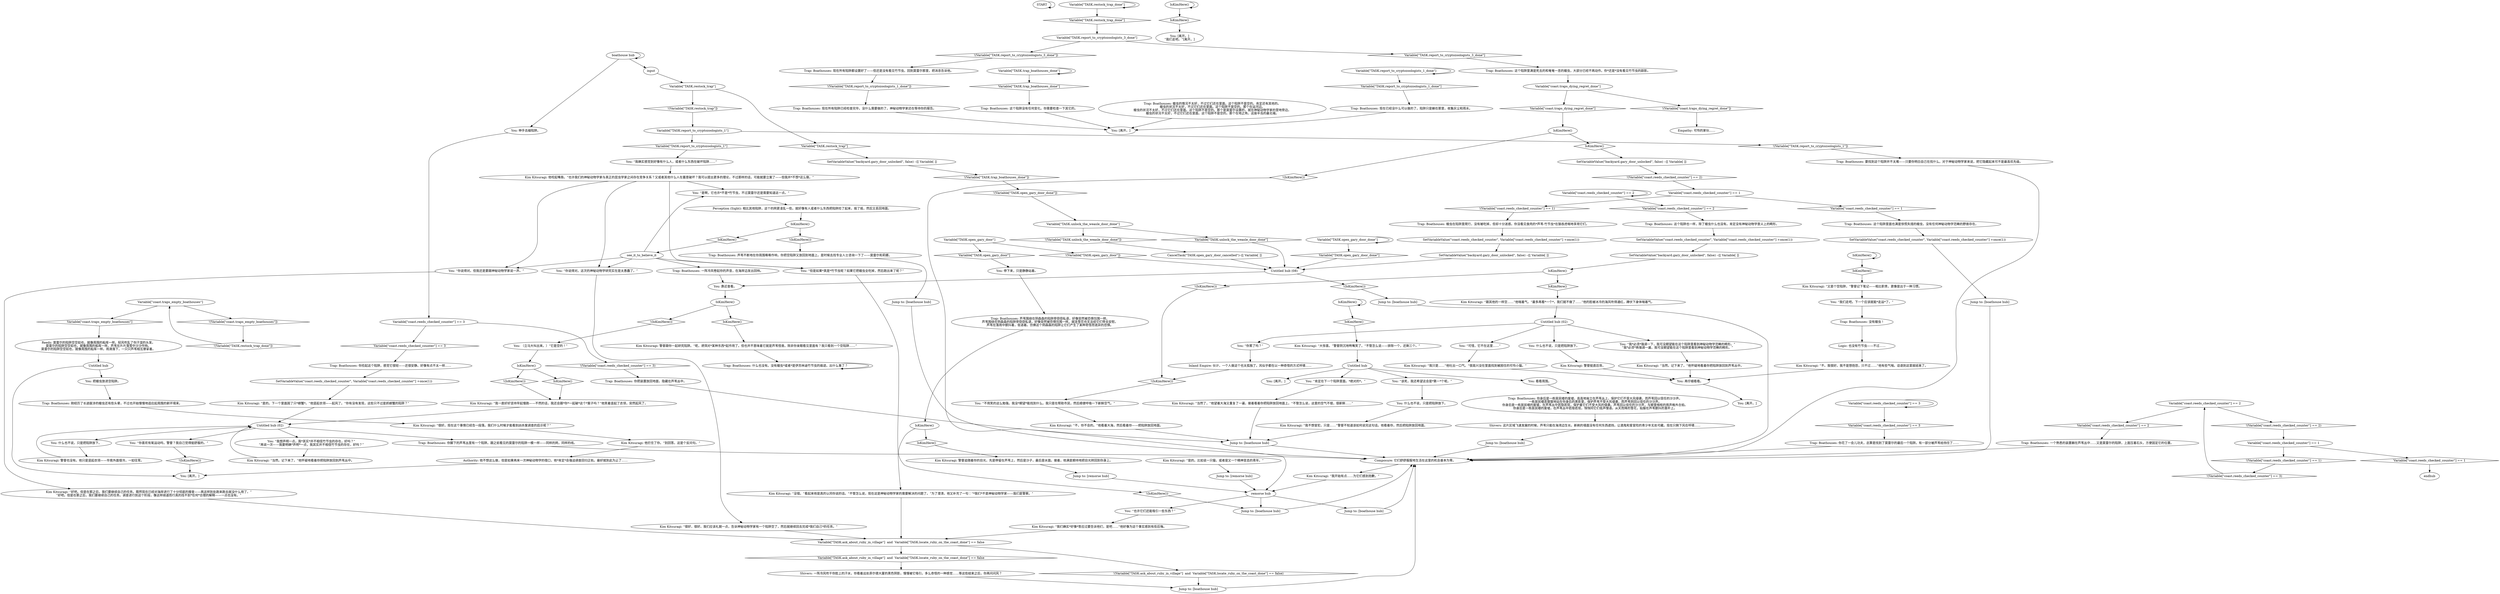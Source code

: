 # COAST ORB / reeds by feld
# These reeds are somewhere near Feld. The interactable reeds you can search when Morell tells you to check the phasmid traps. There are traps in these reeds.
# ==================================================
digraph G {
	  0 [label="START"];
	  1 [label="input"];
	  2 [label="You: 看看周围。"];
	  3 [label="You: 什么也不说，只是把陷阱放下。"];
	  4 [label="Kim Kitsuragi: “不，你不会的。”他看着大海，然后看着你——把陷阱放回地面。"];
	  5 [label="Kim Kitsuragi: “我不想冒犯，只是……”警督不知道该如何说完这句话。他看着你，然后把陷阱放回地面。"];
	  6 [label="Trap: Boathouses: 你把装置放回地面，隐藏在芦苇丛中。"];
	  7 [label="Variable[\"coast.reeds_checked_counter\"] == 2"];
	  8 [label="Variable[\"coast.reeds_checked_counter\"] == 2", shape=diamond];
	  9 [label="!(Variable[\"coast.reeds_checked_counter\"] == 2)", shape=diamond];
	  10 [label="IsKimHere()"];
	  11 [label="IsKimHere()", shape=diamond];
	  12 [label="!(IsKimHere())", shape=diamond];
	  13 [label="Jump to: [boathouse hub]"];
	  14 [label="You: 停下来，只是静静站着。"];
	  15 [label="Variable[\"TASK.open_gary_door_done\"]"];
	  16 [label="Variable[\"TASK.open_gary_door_done\"]", shape=diamond];
	  17 [label="!(Variable[\"TASK.open_gary_door_done\"])", shape=diamond];
	  18 [label="Variable[\"coast.reeds_checked_counter\"] == 3"];
	  19 [label="Variable[\"coast.reeds_checked_counter\"] == 3", shape=diamond];
	  20 [label="!(Variable[\"coast.reeds_checked_counter\"] == 3)", shape=diamond];
	  21 [label="Trap: Boathouses: 你脚下的芦苇丛里有一个陷阱。跟之前看见的莫雷尔的陷阱一模一样——同样的网，同样的线。"];
	  22 [label="You: “我们走吧。下一个应该就能*走运*了。”"];
	  23 [label="Untitled hub (02)"];
	  24 [label="Jump to: [boathouse hub]"];
	  25 [label="Jump to: [boathouse hub]"];
	  26 [label="You: [离开。]\n“我们走吧。”[离开。]"];
	  27 [label="Kim Kitsuragi: “很好。现在这个事情已经告一段落。我们什么时候才能看到凶杀案调查的启示呢？”"];
	  28 [label="Composure: 它们舒舒服服地生活在这里的机会基本为零。"];
	  29 [label="boathouse hub"];
	  30 [label="You: [离开。]"];
	  31 [label="Trap: Boathouses: 没有蝗虫！"];
	  32 [label="Kim Kitsuragi: “是的。下一个里面困了只*螃蟹*。”他竖起衣领——起风了。“你有没有发现，这些只不过是抓螃蟹的陷阱？”"];
	  33 [label="SetVariableValue(\"backyard.gary_door_unlocked\", false) --[[ Variable[ ]]"];
	  34 [label="Variable[\"TASK.restock_trap_done\"]"];
	  35 [label="Variable[\"TASK.restock_trap_done\"]", shape=diamond];
	  36 [label="!(Variable[\"TASK.restock_trap_done\"])", shape=diamond];
	  37 [label="Trap: Boathouses: 蝗虫的情况不太好，不过它们还在里面。这个陷阱不是空的。肯定还有其他的。\n蝗虫的状况不太好，不过它们还在里面。这个陷阱不是空的。那个在运河边。\n蝗虫的状况不太好，不过它们还在里面。这个陷阱不是空的。那个是莫雷尔设置的，就在神秘动物学家的营地旁边。\n蝗虫的状况不太好，不过它们还在里面。这个陷阱不是空的。那个在地之角，这座半岛的最北端。"];
	  38 [label="endhub"];
	  39 [label="Trap: Boathouses: 一个熟悉的装置躺在芦苇丛中……又是莫雷尔的陷阱，上面压着石头，方便固定它的位置。"];
	  40 [label="Trap: Boathouses: 要找到这个陷阱并不太难——只要你明白自己在找什么。对于神秘动物学家来说，把它隐藏起来可不是最高优先级。"];
	  41 [label="Variable[\"TASK.trap_boathouses_done\"]"];
	  42 [label="Variable[\"TASK.trap_boathouses_done\"]", shape=diamond];
	  43 [label="!(Variable[\"TASK.trap_boathouses_done\"])", shape=diamond];
	  44 [label="You: 再仔细看看。"];
	  45 [label="Jump to: [boathouse hub]"];
	  46 [label="SetVariableValue(\"backyard.gary_door_unlocked\", false) --[[ Variable[ ]]"];
	  47 [label="Kim Kitsuragi: “我开始有点……为它们感到抱歉。”"];
	  48 [label="IsKimHere()"];
	  49 [label="IsKimHere()", shape=diamond];
	  50 [label="!(IsKimHere())", shape=diamond];
	  51 [label="Kim Kitsuragi: “我一直好好坚持早起慢跑——不然的话，我还会跟*你*一起破*这个*案子吗？”他笑着竖起了衣领，突然起风了。"];
	  52 [label="Trap: Boathouses: 一阵冷风卷起你的声音，在海岸边发出回响。"];
	  53 [label="You: “我确实感觉到好像有什么人，或者什么东西在破坏陷阱……”"];
	  54 [label="Variable[\"TASK.report_to_cryptozoologists_1_done\"]"];
	  55 [label="Variable[\"TASK.report_to_cryptozoologists_1_done\"]", shape=diamond];
	  56 [label="!(Variable[\"TASK.report_to_cryptozoologists_1_done\"])", shape=diamond];
	  57 [label="You: [离开。]"];
	  58 [label="You: “不用笑的这么勉强。我没*期望*能找到什么。我只是在帮助市民，然后顺便呼吸一下新鲜空气。”"];
	  59 [label="Inland Empire: 伙计，一个人做这个也太孤独了。风似乎都在以一种奇怪的方式呼啸……"];
	  60 [label="Kim Kitsuragi: “不。我很好。我不是想抱怨，只不过……”他有些气喘。话语到这里就结束了。"];
	  61 [label="Untitled hub (08)"];
	  62 [label="IsKimHere()"];
	  63 [label="IsKimHere()", shape=diamond];
	  64 [label="!(IsKimHere())", shape=diamond];
	  65 [label="You: （立马大叫出来。）“它是空的！”"];
	  66 [label="Trap: Boathouses: 什么也没有。没有蝗虫*或者*是伊苏林迪竹节虫的痕迹。出什么事了？"];
	  67 [label="Perception (Sight): 相比其他陷阱，这个的网更凌乱一些。就好像有人或者什么东西把陷阱捡了起来，摇了摇，然后又丢回地面。"];
	  68 [label="Kim Kitsuragi: “我们确实*好像*答应过要告诉他们，是吧……”他好像为这个事实感到有些后悔。"];
	  69 [label="Kim Kitsuragi: “是的。比如说一只猫，或者是又一个精神变态的青年。”"];
	  70 [label="IsKimHere()"];
	  71 [label="IsKimHere()", shape=diamond];
	  72 [label="!(IsKimHere())", shape=diamond];
	  73 [label="SetVariableValue(\"coast.reeds_checked_counter\", Variable[\"coast.reeds_checked_counter\"] +once(1)) "];
	  74 [label="Jump to: [remorse hub]"];
	  75 [label="Trap: Boathouses: 你身后是一栋居民楼的废墟，高高地耸立在芦苇丛上，保护它们不受大风侵袭，而芦苇回以信任的沙沙声。\n一栋居民楼恶狠狠地站在你身后的黑影里，保护芦苇不受大风侵袭，而芦苇则回以信任的沙沙声。\n你身后是一栋居民楼的废墟，在芦苇丛中若隐若现，保护着它们不受大风的侵袭。芦苇回以信任的沙沙声，与噼里啪啦的雨声格外合拍。\n你身后是一栋居民楼的废墟，在芦苇丛中若隐若现，悄悄同它们低声慢语。从天而降的雪花，贴服在芦苇颤抖的茎杆上。"];
	  76 [label="Jump to: [boathouse hub]"];
	  77 [label="You: “但是如果*真是*竹节虫呢？如果它把蝗虫全吃掉，然后跑出来了呢？”"];
	  78 [label="Kim Kitsuragi: “没错。”看起来他是真的认同你说的话。“不管怎么说，现在这是神秘动物学家的需要解决的问题了。”为了澄清，他又补充了一句：“*我们*不是神秘动物学家——我们是警察。”"];
	  79 [label="Trap: Boathouses: 现在所有陷阱已经检查完毕。没什么需要做的了。神秘动物学家还在等待你的报告。"];
	  80 [label="IsKimHere()"];
	  81 [label="IsKimHere()", shape=diamond];
	  82 [label="!(IsKimHere())", shape=diamond];
	  83 [label="You: “可惜，它不在这里……”"];
	  84 [label="Kim Kitsuragi: “我只是……”他吐出一口气。“很高兴没在里面找到被困住的可怜小猫。”"];
	  85 [label="IsKimHere()"];
	  86 [label="IsKimHere()", shape=diamond];
	  87 [label="!(IsKimHere())", shape=diamond];
	  88 [label="You: “你说得对。这次的神秘动物学研究实在是太愚蠢了。”"];
	  89 [label="Kim Kitsuragi: “好吧。但是在那之后，我们要继续自己的任务。既然现在已经对海岸进行了十分彻底的搜查——再这样到处跑来跑去就没什么用了。”\n“好吧。但是在那之后，我们要继续自己的任务。调查进行到这个阶段，像这样绕道而行真的找不到*任何*合理的解释——一点也没有。”"];
	  90 [label="Kim Kitsuragi: 警督追随着你的目光，先是停留在芦苇上，然后是沙子，最后是水面。接着，他满是期待地把目光转回到你身上。"];
	  91 [label="Kim Kitsuragi: 警督也没有。他只是竖起衣领——毕竟外面很冷，一如往常。"];
	  92 [label="Kim Kitsuragi: 他咬起嘴唇。“也许我们的神秘动物学家与真正的昆虫学家之间存在竞争关系？又或者其他什么人在蓄意破坏？我可以提出更多的理论，不过那样的话，可能就要立案了——但我并*不想*这么做。”"];
	  93 [label="Jump to: [boathouse hub]"];
	  94 [label="Trap: Boathouses: 这个陷阱里满是死去的和奄奄一息的蝗虫，大部分已经不再动作。你*还是*没有看见竹节虫的踪影。"];
	  95 [label="You: [离开。]"];
	  96 [label="Trap: Boathouses: 现在所有陷阱都设置好了——但还是没有看见竹节虫。回到莫雷尔那里，把消息告诉他。"];
	  97 [label="Variable[\"coast.reeds_checked_counter\"] == 3"];
	  98 [label="Variable[\"coast.reeds_checked_counter\"] == 3", shape=diamond];
	  99 [label="!(Variable[\"coast.reeds_checked_counter\"] == 3)", shape=diamond];
	  100 [label="You: 什么也不说，只是把陷阱放下。"];
	  101 [label="Jump to: [boathouse hub]"];
	  102 [label="You: “该死，我还希望这会是*第一*个呢。”"];
	  103 [label="Trap: Boathouses: 你花了一会儿功夫，总算是找到了莫雷尔的最后一个陷阱。有一部分被芦苇给挡住了……"];
	  104 [label="Trap: Boathouses: 这个陷阱也一样，除了蝗虫什么也没有。肯定没有神秘动物学意义上的畸形。"];
	  105 [label="see_it_to_believe_it"];
	  106 [label="Kim Kitsuragi: “很好，很好。我们应该礼貌一点，告诉神秘动物学家有一个陷阱空了，然后就继续回去完成*我们自己*的任务。”"];
	  107 [label="You: “是啊，它也许*不是*竹节虫，不过莫雷尔还是需要知道这一点。”"];
	  108 [label="Untitled hub"];
	  109 [label="Kim Kitsuragi: 他拦住了你。“别回答。这是个反问句。”"];
	  110 [label="Variable[\"TASK.open_gary_door\"]"];
	  111 [label="Variable[\"TASK.open_gary_door\"]", shape=diamond];
	  112 [label="!(Variable[\"TASK.open_gary_door\"])", shape=diamond];
	  113 [label="Variable[\"coast.reeds_checked_counter\"] == 2"];
	  114 [label="Variable[\"coast.reeds_checked_counter\"] == 2", shape=diamond];
	  115 [label="!(Variable[\"coast.reeds_checked_counter\"] == 2)", shape=diamond];
	  116 [label="Trap: Boathouses: 这个陷阱没有任何变化。你需要检查一下其它的。"];
	  117 [label="You: “我想声明一点，我*其实*并不相信竹节虫的存在，好吗？”\n“再说一次——我要明确*声明*一点，我其实并不相信竹节虫的存在，好吗？”"];
	  118 [label="SetVariableValue(\"coast.reeds_checked_counter\", Variable[\"coast.reeds_checked_counter\"] +once(1)) "];
	  119 [label="Variable[\"TASK.report_to_cryptozoologists_3_done\"]"];
	  120 [label="Variable[\"TASK.report_to_cryptozoologists_3_done\"]", shape=diamond];
	  121 [label="!(Variable[\"TASK.report_to_cryptozoologists_3_done\"])", shape=diamond];
	  122 [label="Variable[\"coast.traps_empty_boathouses\"]"];
	  123 [label="Variable[\"coast.traps_empty_boathouses\"]", shape=diamond];
	  124 [label="!(Variable[\"coast.traps_empty_boathouses\"])", shape=diamond];
	  125 [label="You: “也许它们还能吸引一些东西？”"];
	  126 [label="Jump to: [boathouse hub]"];
	  127 [label="Variable[\"coast.reeds_checked_counter\"] == 1"];
	  128 [label="Variable[\"coast.reeds_checked_counter\"] == 1", shape=diamond];
	  129 [label="!(Variable[\"coast.reeds_checked_counter\"] == 1)", shape=diamond];
	  130 [label="Trap: Boathouses: 这个陷阱里面也满是惊慌失措的蝗虫，没有任何神秘动物学范畴的野兽存在。"];
	  131 [label="You: 什么也不说，只是把陷阱放下。"];
	  132 [label="You: “我*必须*强调一下，我可没期望能在这个陷阱里看到神秘动物学范畴的畸形。”\n“我*必须*再强调一遍，我可没期望能在这个陷阱里看到神秘动物学范畴的畸形。”"];
	  133 [label="Kim Kitsuragi: 警督跟你一起研究陷阱。“呃，诱饵对*某种东西*起作用了。但也并不意味着它就是芦苇怪兽。除非你亲眼看见里面有？我只看到一个空陷阱……”"];
	  134 [label="SetVariableValue(\"coast.reeds_checked_counter\", Variable[\"coast.reeds_checked_counter\"] +once(1)) "];
	  135 [label="CancelTask(\"TASK.open_gary_door_cancelled\")--[[ Variable[ ]]"];
	  136 [label="Kim Kitsuragi: “大惊喜。”警督阴沉地咧嘴笑了。“不管怎么说——排除一个，还剩三个。”"];
	  137 [label="You: “肯定在下一个陷阱里面。*绝对的*。”"];
	  138 [label="Variable[\"coast.reeds_checked_counter\"] == 1"];
	  139 [label="Variable[\"coast.reeds_checked_counter\"] == 1", shape=diamond];
	  140 [label="!(Variable[\"coast.reeds_checked_counter\"] == 1)", shape=diamond];
	  141 [label="Kim Kitsuragi: 警督挺直后背。"];
	  142 [label="You: 靠近查看。"];
	  143 [label="Variable[\"TASK.ask_about_ruby_in_village\"]  and  Variable[\"TASK.locate_ruby_on_the_coast_done\"] == false"];
	  144 [label="Variable[\"TASK.ask_about_ruby_in_village\"]  and  Variable[\"TASK.locate_ruby_on_the_coast_done\"] == false", shape=diamond];
	  145 [label="!(Variable[\"TASK.ask_about_ruby_in_village\"]  and  Variable[\"TASK.locate_ruby_on_the_coast_done\"] == false)", shape=diamond];
	  146 [label="Jump to: [remorse hub]"];
	  147 [label="Trap: Boathouses: 现在已经没什么可以做的了。陷阱只是躺在那里，收集灰尘和雨水。"];
	  148 [label="Kim Kitsuragi: “又是个空陷阱，”警督记下笔记——相比职责，更像是出于一种习惯。"];
	  149 [label="You: “你说得对。但我还是要跟神秘动物学家说一声。”"];
	  150 [label="SetVariableValue(\"backyard.gary_door_unlocked\", false) --[[ Variable[ ]]"];
	  151 [label="Authority: 他不想这么做，但是如果再来一次神秘动物学的借口，他*肯定*会强迫调查回归正轨。最好就到此为止了……"];
	  152 [label="You: [离开。]"];
	  153 [label="You: 伸手去碰陷阱。"];
	  154 [label="Untitled hub"];
	  155 [label="Kim Kitsuragi: “当然了，”他望着大海又重复了一遍，接着看着你把陷阱放回地面上。“不管怎么说，这里的空气不错，很新鲜……”"];
	  156 [label="Trap: Boathouses: 你捡起这个陷阱，感觉它很轻——还很安静。好像有点不太一样……"];
	  157 [label="You: “你累了吗？”"];
	  158 [label="IsKimHere()"];
	  159 [label="IsKimHere()", shape=diamond];
	  160 [label="!(IsKimHere())", shape=diamond];
	  161 [label="IsKimHere()"];
	  162 [label="IsKimHere()", shape=diamond];
	  163 [label="!(IsKimHere())", shape=diamond];
	  164 [label="Empathy: 可怜的家伙……"];
	  165 [label="Variable[\"TASK.unlock_the_weasle_door_done\"]"];
	  166 [label="Variable[\"TASK.unlock_the_weasle_door_done\"]", shape=diamond];
	  167 [label="!(Variable[\"TASK.unlock_the_weasle_door_done\"])", shape=diamond];
	  168 [label="Shivers: 这片区域飞速发展的时候，芦苇只能在海湾边生长。新刷的墙面没有任何东西遮挡，让酒鬼和爱冒险的青少年无处可藏。现在只剩下风在呼啸……"];
	  169 [label="Kim Kitsuragi: “当然。记下来了。”他怀疑地看着你把陷阱放回到芦苇丛中。"];
	  170 [label="Kim Kitsuragi: “跟其他的一样空……”他喘着气。“最多再看*一个*，我们就不做了……”他的脸被冰冷的海风吹得通红，蹲伏下身体喘着气。"];
	  171 [label="Untitled hub (02)"];
	  172 [label="Kim Kitsuragi: “当然。记下来了。”他怀疑地看着你把陷阱放回到芦苇丛中。"];
	  173 [label="SetVariableValue(\"backyard.gary_door_unlocked\", false) --[[ Variable[ ]]"];
	  174 [label="Variable[\"coast.traps_dying_regret_done\"]"];
	  175 [label="Variable[\"coast.traps_dying_regret_done\"]", shape=diamond];
	  176 [label="!(Variable[\"coast.traps_dying_regret_done\"])", shape=diamond];
	  177 [label="Trap: Boathouses: 芦苇围绕在阴森森的陷阱旁窃窃私语，好像突然被恐惧包围一样。\n芦苇围绕在阴森森的陷阱旁窃窃私语，好像突然被恐惧包围一样。就连雪花也无法给它们带去安慰。\n芦苇在落雨中颤抖着，低语着。仿佛这个阴森森的陷阱让它们产生了某种奇怪而诡异的恐惧。"];
	  178 [label="Reeds: 莫雷尔的陷阱空空如也，就像周围的船库一样。轻风吹乱了你汗湿的头发。\n莫雷尔的陷阱空空如也，就像周围的船库一样。芦苇在片片落雪中沙沙作响。\n莫雷尔的陷阱空空如也，就像周围的船库一样。雨滴落下，一只只芦苇相互摩挲着。"];
	  179 [label="You: 把蝗虫放进空陷阱。"];
	  180 [label="Variable[\"TASK.report_to_cryptozoologists_1\"]"];
	  181 [label="Variable[\"TASK.report_to_cryptozoologists_1\"]", shape=diamond];
	  182 [label="!(Variable[\"TASK.report_to_cryptozoologists_1\"])", shape=diamond];
	  183 [label="Trap: Boathouses: 蝗虫在陷阱里爬行，没有被吃掉，但却十分迷惑。你没看见食肉的*芦苇-竹节虫*在狼吞虎咽地享用它们。"];
	  184 [label="You: “你喜欢有氧运动吗，警督？我自己觉得挺舒服的。”"];
	  185 [label="Trap: Boathouses: 芦苇不断地在你周围嘶嘶作响，你把空陷阱又放回到地面上。是时候去找专业人士咨询一下了——莫雷尔和莉娜。"];
	  186 [label="Logic: 也没有竹节虫——不过……"];
	  187 [label="Shivers: 一阵冷风吹干你脸上的汗水，你看着远处菲尔德大厦的黑色阴影，慢慢被它吸引。多么奇怪的一种感觉……等这些结束之后，你再问问风？"];
	  188 [label="SetVariableValue(\"coast.reeds_checked_counter\", Variable[\"coast.reeds_checked_counter\"] +once(1)) "];
	  189 [label="Variable[\"TASK.restock_trap\"]"];
	  190 [label="Variable[\"TASK.restock_trap\"]", shape=diamond];
	  191 [label="!(Variable[\"TASK.restock_trap\"])", shape=diamond];
	  192 [label="IsKimHere()"];
	  193 [label="IsKimHere()", shape=diamond];
	  194 [label="!(IsKimHere())", shape=diamond];
	  195 [label="remorse hub"];
	  196 [label="Trap: Boathouses: 刚经历了长途跋涉的蝗虫还有些头晕，不过也开始慢慢地适应起周围的新环境来。"];
	  0 -> 0
	  1 -> 189
	  2 -> 75
	  3 -> 5
	  4 -> 126
	  5 -> 126
	  6 -> 126
	  7 -> 8
	  7 -> 7
	  8 -> 104
	  9 -> 138
	  10 -> 10
	  10 -> 11
	  11 -> 148
	  12 -> 58
	  13 -> 28
	  14 -> 177
	  15 -> 16
	  15 -> 15
	  16 -> 61
	  17 -> 165
	  18 -> 18
	  18 -> 19
	  19 -> 103
	  20 -> 113
	  21 -> 28
	  22 -> 31
	  23 -> 184
	  23 -> 117
	  23 -> 131
	  23 -> 21
	  24 -> 28
	  25 -> 28
	  27 -> 109
	  28 -> 47
	  29 -> 1
	  29 -> 153
	  29 -> 29
	  31 -> 186
	  32 -> 23
	  33 -> 43
	  34 -> 34
	  34 -> 35
	  35 -> 119
	  36 -> 122
	  37 -> 152
	  39 -> 28
	  40 -> 28
	  41 -> 41
	  41 -> 42
	  42 -> 116
	  43 -> 17
	  44 -> 30
	  45 -> 28
	  46 -> 9
	  47 -> 195
	  48 -> 48
	  48 -> 49
	  49 -> 26
	  50 -> 95
	  51 -> 23
	  52 -> 142
	  53 -> 92
	  54 -> 54
	  54 -> 55
	  55 -> 147
	  56 -> 79
	  58 -> 4
	  59 -> 12
	  60 -> 44
	  61 -> 64
	  61 -> 142
	  62 -> 62
	  62 -> 63
	  63 -> 136
	  64 -> 76
	  65 -> 70
	  66 -> 66
	  67 -> 85
	  68 -> 143
	  69 -> 74
	  70 -> 72
	  70 -> 71
	  71 -> 51
	  72 -> 51
	  73 -> 32
	  74 -> 195
	  75 -> 168
	  76 -> 28
	  77 -> 78
	  78 -> 143
	  79 -> 152
	  80 -> 81
	  80 -> 82
	  81 -> 170
	  82 -> 12
	  83 -> 84
	  84 -> 44
	  85 -> 86
	  85 -> 87
	  86 -> 105
	  87 -> 185
	  88 -> 106
	  89 -> 143
	  90 -> 146
	  91 -> 23
	  92 -> 88
	  92 -> 107
	  92 -> 77
	  92 -> 149
	  93 -> 28
	  94 -> 174
	  96 -> 56
	  97 -> 98
	  97 -> 99
	  98 -> 156
	  99 -> 6
	  100 -> 141
	  101 -> 28
	  102 -> 3
	  103 -> 28
	  104 -> 188
	  105 -> 107
	  105 -> 77
	  105 -> 52
	  105 -> 149
	  105 -> 88
	  106 -> 143
	  107 -> 67
	  108 -> 179
	  108 -> 95
	  109 -> 151
	  110 -> 112
	  110 -> 111
	  111 -> 14
	  112 -> 61
	  113 -> 114
	  113 -> 115
	  114 -> 39
	  115 -> 127
	  116 -> 152
	  117 -> 169
	  118 -> 173
	  119 -> 120
	  119 -> 121
	  120 -> 94
	  121 -> 96
	  122 -> 123
	  122 -> 124
	  123 -> 178
	  124 -> 36
	  125 -> 68
	  126 -> 28
	  127 -> 128
	  127 -> 129
	  128 -> 38
	  129 -> 20
	  130 -> 134
	  131 -> 91
	  132 -> 172
	  133 -> 66
	  134 -> 45
	  135 -> 61
	  136 -> 154
	  137 -> 155
	  138 -> 139
	  138 -> 140
	  139 -> 130
	  140 -> 183
	  141 -> 44
	  142 -> 158
	  143 -> 144
	  143 -> 145
	  144 -> 187
	  145 -> 93
	  146 -> 195
	  147 -> 152
	  148 -> 22
	  149 -> 89
	  150 -> 80
	  151 -> 95
	  153 -> 97
	  154 -> 57
	  154 -> 137
	  154 -> 2
	  154 -> 102
	  155 -> 126
	  156 -> 73
	  157 -> 59
	  158 -> 160
	  158 -> 159
	  159 -> 133
	  160 -> 65
	  161 -> 162
	  161 -> 163
	  162 -> 46
	  163 -> 195
	  165 -> 166
	  165 -> 167
	  166 -> 61
	  167 -> 135
	  168 -> 101
	  169 -> 23
	  170 -> 171
	  171 -> 100
	  171 -> 83
	  171 -> 132
	  171 -> 157
	  172 -> 44
	  173 -> 61
	  174 -> 176
	  174 -> 175
	  175 -> 161
	  176 -> 164
	  177 -> 192
	  178 -> 108
	  179 -> 196
	  180 -> 181
	  180 -> 182
	  181 -> 53
	  182 -> 40
	  183 -> 118
	  184 -> 50
	  185 -> 24
	  186 -> 60
	  187 -> 93
	  188 -> 150
	  189 -> 190
	  189 -> 191
	  190 -> 33
	  191 -> 180
	  192 -> 193
	  192 -> 194
	  193 -> 90
	  194 -> 25
	  195 -> 25
	  195 -> 13
	  195 -> 125
	  196 -> 27
}

